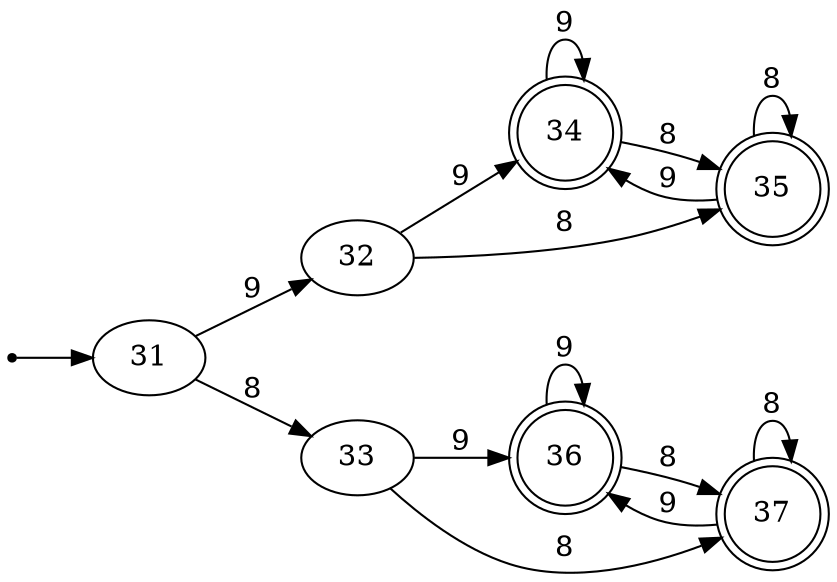 digraph{

rankdir=LR;
inic[shape=point];

inic->31;

31->32 [label="9"];
31->33 [label="8"];
32->34 [label="9"];
32->35 [label="8"];
33->36 [label="9"];
33->37 [label="8"];
34->34 [label="9"];
34->35 [label="8"];
35->34 [label="9"];
35->35 [label="8"];
36->36 [label="9"];
36->37 [label="8"];
37->36 [label="9"];
37->37 [label="8"];

34[shape=doublecircle];
35[shape=doublecircle];
36[shape=doublecircle];
37[shape=doublecircle];
}
